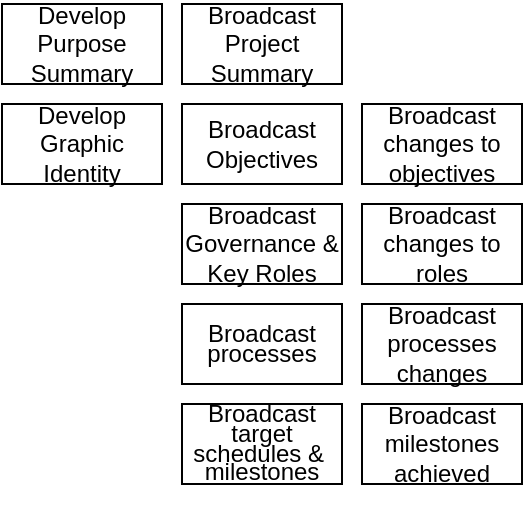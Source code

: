 <mxfile version="18.1.1" type="google"><diagram id="l6QyAPxYf9zvcpcaQ8MW" name="Comms"><mxGraphModel grid="1" page="1" gridSize="10" guides="1" tooltips="1" connect="1" arrows="1" fold="1" pageScale="1" pageWidth="827" pageHeight="1169" math="0" shadow="0"><root><mxCell id="HYIc_qzC4WNKvqRaZD0u-0"/><mxCell id="HYIc_qzC4WNKvqRaZD0u-1" parent="HYIc_qzC4WNKvqRaZD0u-0"/><mxCell id="bN2nKHWSOJ1uI2XGMc4W-0" value="Broadcast&lt;br&gt;Project Summary" style="rounded=0;whiteSpace=wrap;html=1;" vertex="1" parent="HYIc_qzC4WNKvqRaZD0u-1"><mxGeometry x="80" y="80" width="80" height="40" as="geometry"/></mxCell><mxCell id="bN2nKHWSOJ1uI2XGMc4W-1" value="Broadcast&lt;br&gt;Governance &amp;amp; Key Roles" style="rounded=0;whiteSpace=wrap;html=1;" vertex="1" parent="HYIc_qzC4WNKvqRaZD0u-1"><mxGeometry x="80" y="180" width="80" height="40" as="geometry"/></mxCell><mxCell id="bN2nKHWSOJ1uI2XGMc4W-3" value="&lt;p style=&quot;line-height: 0.8&quot;&gt;Broadcast&lt;br&gt;target schedules &amp;amp;&amp;nbsp;&lt;br&gt;milestones&lt;/p&gt;" style="rounded=0;whiteSpace=wrap;html=1;" vertex="1" parent="HYIc_qzC4WNKvqRaZD0u-1"><mxGeometry x="80" y="280" width="80" height="40" as="geometry"/></mxCell><mxCell id="bN2nKHWSOJ1uI2XGMc4W-4" value="Broadcast&lt;br&gt;milestones achieved" style="rounded=0;whiteSpace=wrap;html=1;" vertex="1" parent="HYIc_qzC4WNKvqRaZD0u-1"><mxGeometry x="170" y="280" width="80" height="40" as="geometry"/></mxCell><mxCell id="bN2nKHWSOJ1uI2XGMc4W-6" value="Broadcast&lt;br&gt;changes to objectives" style="rounded=0;whiteSpace=wrap;html=1;" vertex="1" parent="HYIc_qzC4WNKvqRaZD0u-1"><mxGeometry x="170" y="130" width="80" height="40" as="geometry"/></mxCell><mxCell id="bN2nKHWSOJ1uI2XGMc4W-7" value="Broadcast&lt;br&gt;processes changes" style="rounded=0;whiteSpace=wrap;html=1;" vertex="1" parent="HYIc_qzC4WNKvqRaZD0u-1"><mxGeometry x="170" y="230" width="80" height="40" as="geometry"/></mxCell><mxCell id="bN2nKHWSOJ1uI2XGMc4W-8" value="&lt;p style=&quot;line-height: 0.8&quot;&gt;Broadcast&lt;br&gt;processes&lt;/p&gt;" style="rounded=0;whiteSpace=wrap;html=1;" vertex="1" parent="HYIc_qzC4WNKvqRaZD0u-1"><mxGeometry x="80" y="230" width="80" height="40" as="geometry"/></mxCell><mxCell id="bN2nKHWSOJ1uI2XGMc4W-9" value="Broadcast&lt;br&gt;changes to roles" style="rounded=0;whiteSpace=wrap;html=1;" vertex="1" parent="HYIc_qzC4WNKvqRaZD0u-1"><mxGeometry x="170" y="180" width="80" height="40" as="geometry"/></mxCell><mxCell id="bN2nKHWSOJ1uI2XGMc4W-10" value="Develop Graphic Identity" style="rounded=0;whiteSpace=wrap;html=1;" vertex="1" parent="HYIc_qzC4WNKvqRaZD0u-1"><mxGeometry x="-10" y="130" width="80" height="40" as="geometry"/></mxCell><mxCell id="bN2nKHWSOJ1uI2XGMc4W-12" value="Develop Purpose Summary" style="rounded=0;whiteSpace=wrap;html=1;" vertex="1" parent="HYIc_qzC4WNKvqRaZD0u-1"><mxGeometry x="-10" y="80" width="80" height="40" as="geometry"/></mxCell><mxCell id="bN2nKHWSOJ1uI2XGMc4W-13" value="Broadcast&lt;br&gt;Objectives" style="rounded=0;whiteSpace=wrap;html=1;" vertex="1" parent="HYIc_qzC4WNKvqRaZD0u-1"><mxGeometry x="80" y="130" width="80" height="40" as="geometry"/></mxCell></root></mxGraphModel></diagram></mxfile>